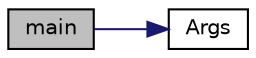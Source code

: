 digraph "main"
{
  edge [fontname="Helvetica",fontsize="10",labelfontname="Helvetica",labelfontsize="10"];
  node [fontname="Helvetica",fontsize="10",shape=record];
  rankdir="LR";
  Node1 [label="main",height=0.2,width=0.4,color="black", fillcolor="grey75", style="filled", fontcolor="black"];
  Node1 -> Node2 [color="midnightblue",fontsize="10",style="solid",fontname="Helvetica"];
  Node2 [label="Args",height=0.2,width=0.4,color="black", fillcolor="white", style="filled",URL="$Stenciltst_8c.html#ae4d2f7b1f042e0029169e5c2b6c8f02a"];
}
